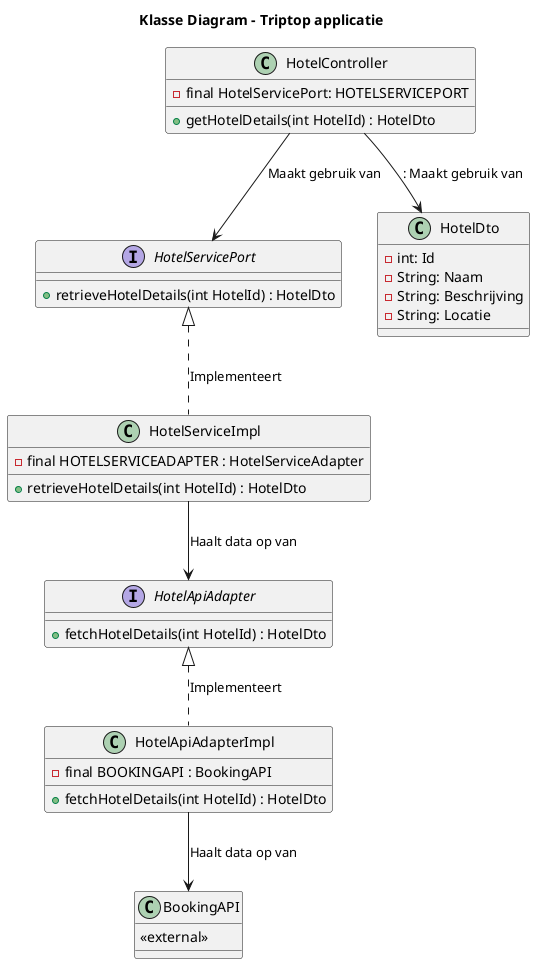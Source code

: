 @startuml
title Klasse Diagram - Triptop applicatie

class HotelController {
    - final HotelServicePort: HOTELSERVICEPORT
    + getHotelDetails(int HotelId) : HotelDto
}

interface HotelServicePort {
    + retrieveHotelDetails(int HotelId) : HotelDto
}

class HotelDto {
    - int: Id
    - String: Naam
    - String: Beschrijving
    - String: Locatie
}

class HotelServiceImpl {
    - final HOTELSERVICEADAPTER : HotelServiceAdapter
    + retrieveHotelDetails(int HotelId) : HotelDto
}

interface HotelApiAdapter {
    + fetchHotelDetails(int HotelId) : HotelDto
}

class HotelApiAdapterImpl {
    - final BOOKINGAPI : BookingAPI
    + fetchHotelDetails(int HotelId) : HotelDto
}

class BookingAPI {
    <<external>>
}



HotelController --> HotelServicePort : Maakt gebruik van
HotelController --> HotelDto : : Maakt gebruik van

HotelServicePort <|.. HotelServiceImpl : Implementeert
HotelApiAdapter <|.. HotelApiAdapterImpl : Implementeert

HotelServiceImpl --> HotelApiAdapter : Haalt data op van
HotelApiAdapterImpl --> BookingAPI : Haalt data op van
@enduml
